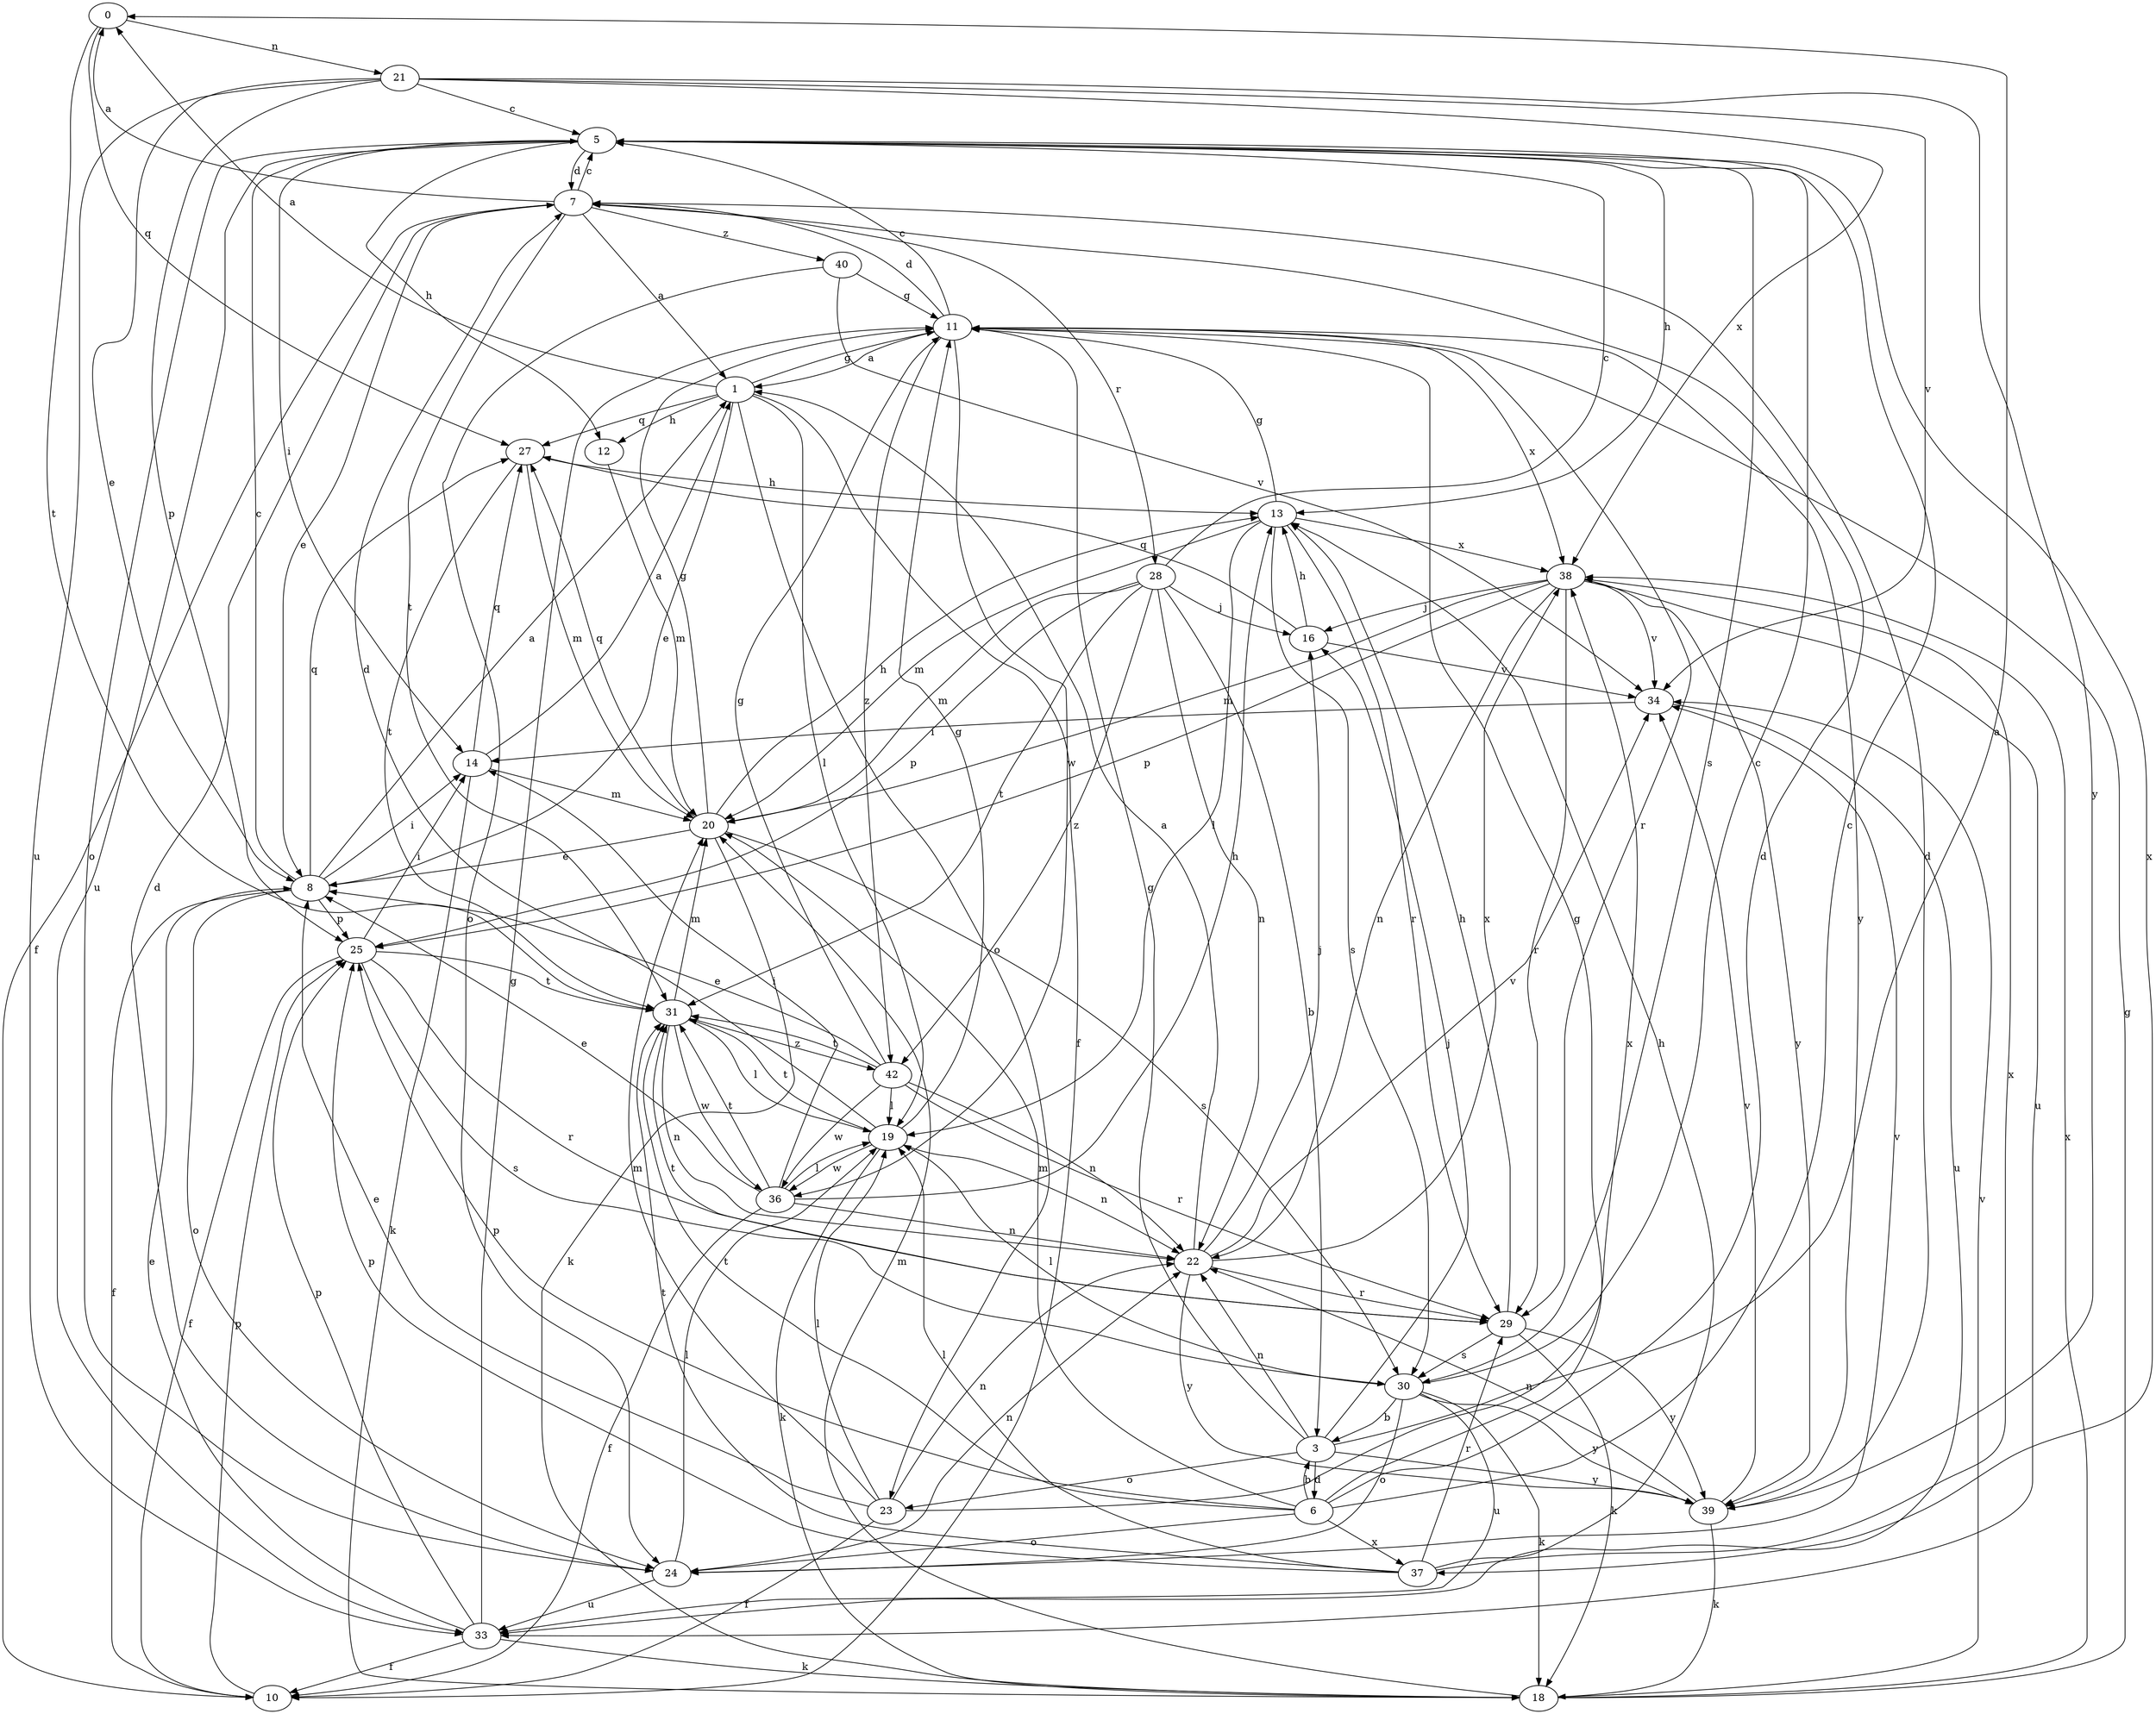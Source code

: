 strict digraph  {
0;
1;
3;
5;
6;
7;
8;
10;
11;
12;
13;
14;
16;
18;
19;
20;
21;
22;
23;
24;
25;
27;
28;
29;
30;
31;
33;
34;
36;
37;
38;
39;
40;
42;
0 -> 21  [label=n];
0 -> 27  [label=q];
0 -> 31  [label=t];
1 -> 0  [label=a];
1 -> 8  [label=e];
1 -> 10  [label=f];
1 -> 11  [label=g];
1 -> 12  [label=h];
1 -> 19  [label=l];
1 -> 23  [label=o];
1 -> 27  [label=q];
3 -> 0  [label=a];
3 -> 6  [label=d];
3 -> 11  [label=g];
3 -> 16  [label=j];
3 -> 22  [label=n];
3 -> 23  [label=o];
3 -> 39  [label=y];
5 -> 7  [label=d];
5 -> 12  [label=h];
5 -> 13  [label=h];
5 -> 14  [label=i];
5 -> 24  [label=o];
5 -> 30  [label=s];
5 -> 33  [label=u];
5 -> 37  [label=x];
6 -> 3  [label=b];
6 -> 5  [label=c];
6 -> 7  [label=d];
6 -> 11  [label=g];
6 -> 20  [label=m];
6 -> 24  [label=o];
6 -> 25  [label=p];
6 -> 31  [label=t];
6 -> 37  [label=x];
7 -> 0  [label=a];
7 -> 1  [label=a];
7 -> 5  [label=c];
7 -> 8  [label=e];
7 -> 10  [label=f];
7 -> 28  [label=r];
7 -> 31  [label=t];
7 -> 40  [label=z];
8 -> 1  [label=a];
8 -> 5  [label=c];
8 -> 10  [label=f];
8 -> 14  [label=i];
8 -> 24  [label=o];
8 -> 25  [label=p];
8 -> 27  [label=q];
10 -> 25  [label=p];
11 -> 1  [label=a];
11 -> 5  [label=c];
11 -> 7  [label=d];
11 -> 29  [label=r];
11 -> 36  [label=w];
11 -> 38  [label=x];
11 -> 39  [label=y];
11 -> 42  [label=z];
12 -> 20  [label=m];
13 -> 11  [label=g];
13 -> 19  [label=l];
13 -> 20  [label=m];
13 -> 29  [label=r];
13 -> 30  [label=s];
13 -> 38  [label=x];
14 -> 1  [label=a];
14 -> 18  [label=k];
14 -> 20  [label=m];
14 -> 27  [label=q];
16 -> 13  [label=h];
16 -> 27  [label=q];
16 -> 34  [label=v];
18 -> 11  [label=g];
18 -> 20  [label=m];
18 -> 34  [label=v];
18 -> 38  [label=x];
19 -> 7  [label=d];
19 -> 11  [label=g];
19 -> 18  [label=k];
19 -> 22  [label=n];
19 -> 31  [label=t];
19 -> 36  [label=w];
20 -> 8  [label=e];
20 -> 11  [label=g];
20 -> 13  [label=h];
20 -> 18  [label=k];
20 -> 27  [label=q];
20 -> 30  [label=s];
21 -> 5  [label=c];
21 -> 8  [label=e];
21 -> 25  [label=p];
21 -> 33  [label=u];
21 -> 34  [label=v];
21 -> 38  [label=x];
21 -> 39  [label=y];
22 -> 1  [label=a];
22 -> 16  [label=j];
22 -> 29  [label=r];
22 -> 34  [label=v];
22 -> 38  [label=x];
22 -> 39  [label=y];
23 -> 8  [label=e];
23 -> 10  [label=f];
23 -> 19  [label=l];
23 -> 20  [label=m];
23 -> 22  [label=n];
23 -> 38  [label=x];
24 -> 7  [label=d];
24 -> 19  [label=l];
24 -> 22  [label=n];
24 -> 33  [label=u];
24 -> 34  [label=v];
25 -> 10  [label=f];
25 -> 14  [label=i];
25 -> 29  [label=r];
25 -> 30  [label=s];
25 -> 31  [label=t];
27 -> 13  [label=h];
27 -> 20  [label=m];
27 -> 31  [label=t];
28 -> 3  [label=b];
28 -> 5  [label=c];
28 -> 16  [label=j];
28 -> 20  [label=m];
28 -> 22  [label=n];
28 -> 25  [label=p];
28 -> 31  [label=t];
28 -> 42  [label=z];
29 -> 13  [label=h];
29 -> 18  [label=k];
29 -> 30  [label=s];
29 -> 31  [label=t];
29 -> 39  [label=y];
30 -> 3  [label=b];
30 -> 5  [label=c];
30 -> 18  [label=k];
30 -> 19  [label=l];
30 -> 24  [label=o];
30 -> 33  [label=u];
30 -> 39  [label=y];
31 -> 19  [label=l];
31 -> 20  [label=m];
31 -> 22  [label=n];
31 -> 36  [label=w];
31 -> 42  [label=z];
33 -> 8  [label=e];
33 -> 10  [label=f];
33 -> 11  [label=g];
33 -> 18  [label=k];
33 -> 25  [label=p];
34 -> 14  [label=i];
34 -> 33  [label=u];
36 -> 8  [label=e];
36 -> 10  [label=f];
36 -> 13  [label=h];
36 -> 14  [label=i];
36 -> 19  [label=l];
36 -> 22  [label=n];
36 -> 31  [label=t];
37 -> 13  [label=h];
37 -> 19  [label=l];
37 -> 25  [label=p];
37 -> 29  [label=r];
37 -> 31  [label=t];
37 -> 38  [label=x];
38 -> 16  [label=j];
38 -> 20  [label=m];
38 -> 22  [label=n];
38 -> 25  [label=p];
38 -> 29  [label=r];
38 -> 33  [label=u];
38 -> 34  [label=v];
38 -> 39  [label=y];
39 -> 7  [label=d];
39 -> 18  [label=k];
39 -> 22  [label=n];
39 -> 34  [label=v];
40 -> 11  [label=g];
40 -> 24  [label=o];
40 -> 34  [label=v];
42 -> 8  [label=e];
42 -> 11  [label=g];
42 -> 19  [label=l];
42 -> 22  [label=n];
42 -> 29  [label=r];
42 -> 31  [label=t];
42 -> 36  [label=w];
}
